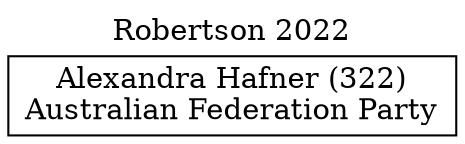 // House preference flow
digraph "Alexandra Hafner (322)_Robertson_2022" {
	graph [label="Robertson 2022" labelloc=t mclimit=2]
	node [shape=box]
	"Alexandra Hafner (322)" [label="Alexandra Hafner (322)
Australian Federation Party"]
}
